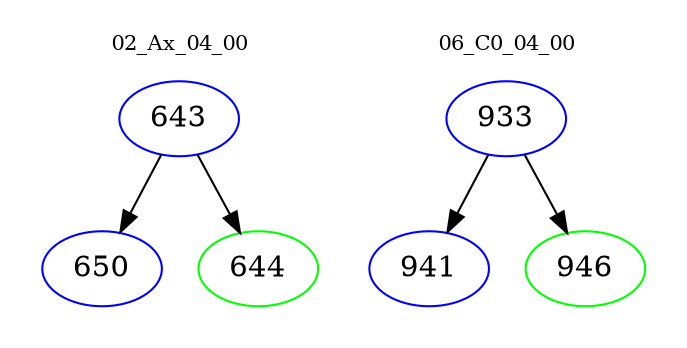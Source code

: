 digraph{
subgraph cluster_0 {
color = white
label = "02_Ax_04_00";
fontsize=10;
T0_643 [label="643", color="blue"]
T0_643 -> T0_650 [color="black"]
T0_650 [label="650", color="blue"]
T0_643 -> T0_644 [color="black"]
T0_644 [label="644", color="green"]
}
subgraph cluster_1 {
color = white
label = "06_C0_04_00";
fontsize=10;
T1_933 [label="933", color="blue"]
T1_933 -> T1_941 [color="black"]
T1_941 [label="941", color="blue"]
T1_933 -> T1_946 [color="black"]
T1_946 [label="946", color="green"]
}
}
